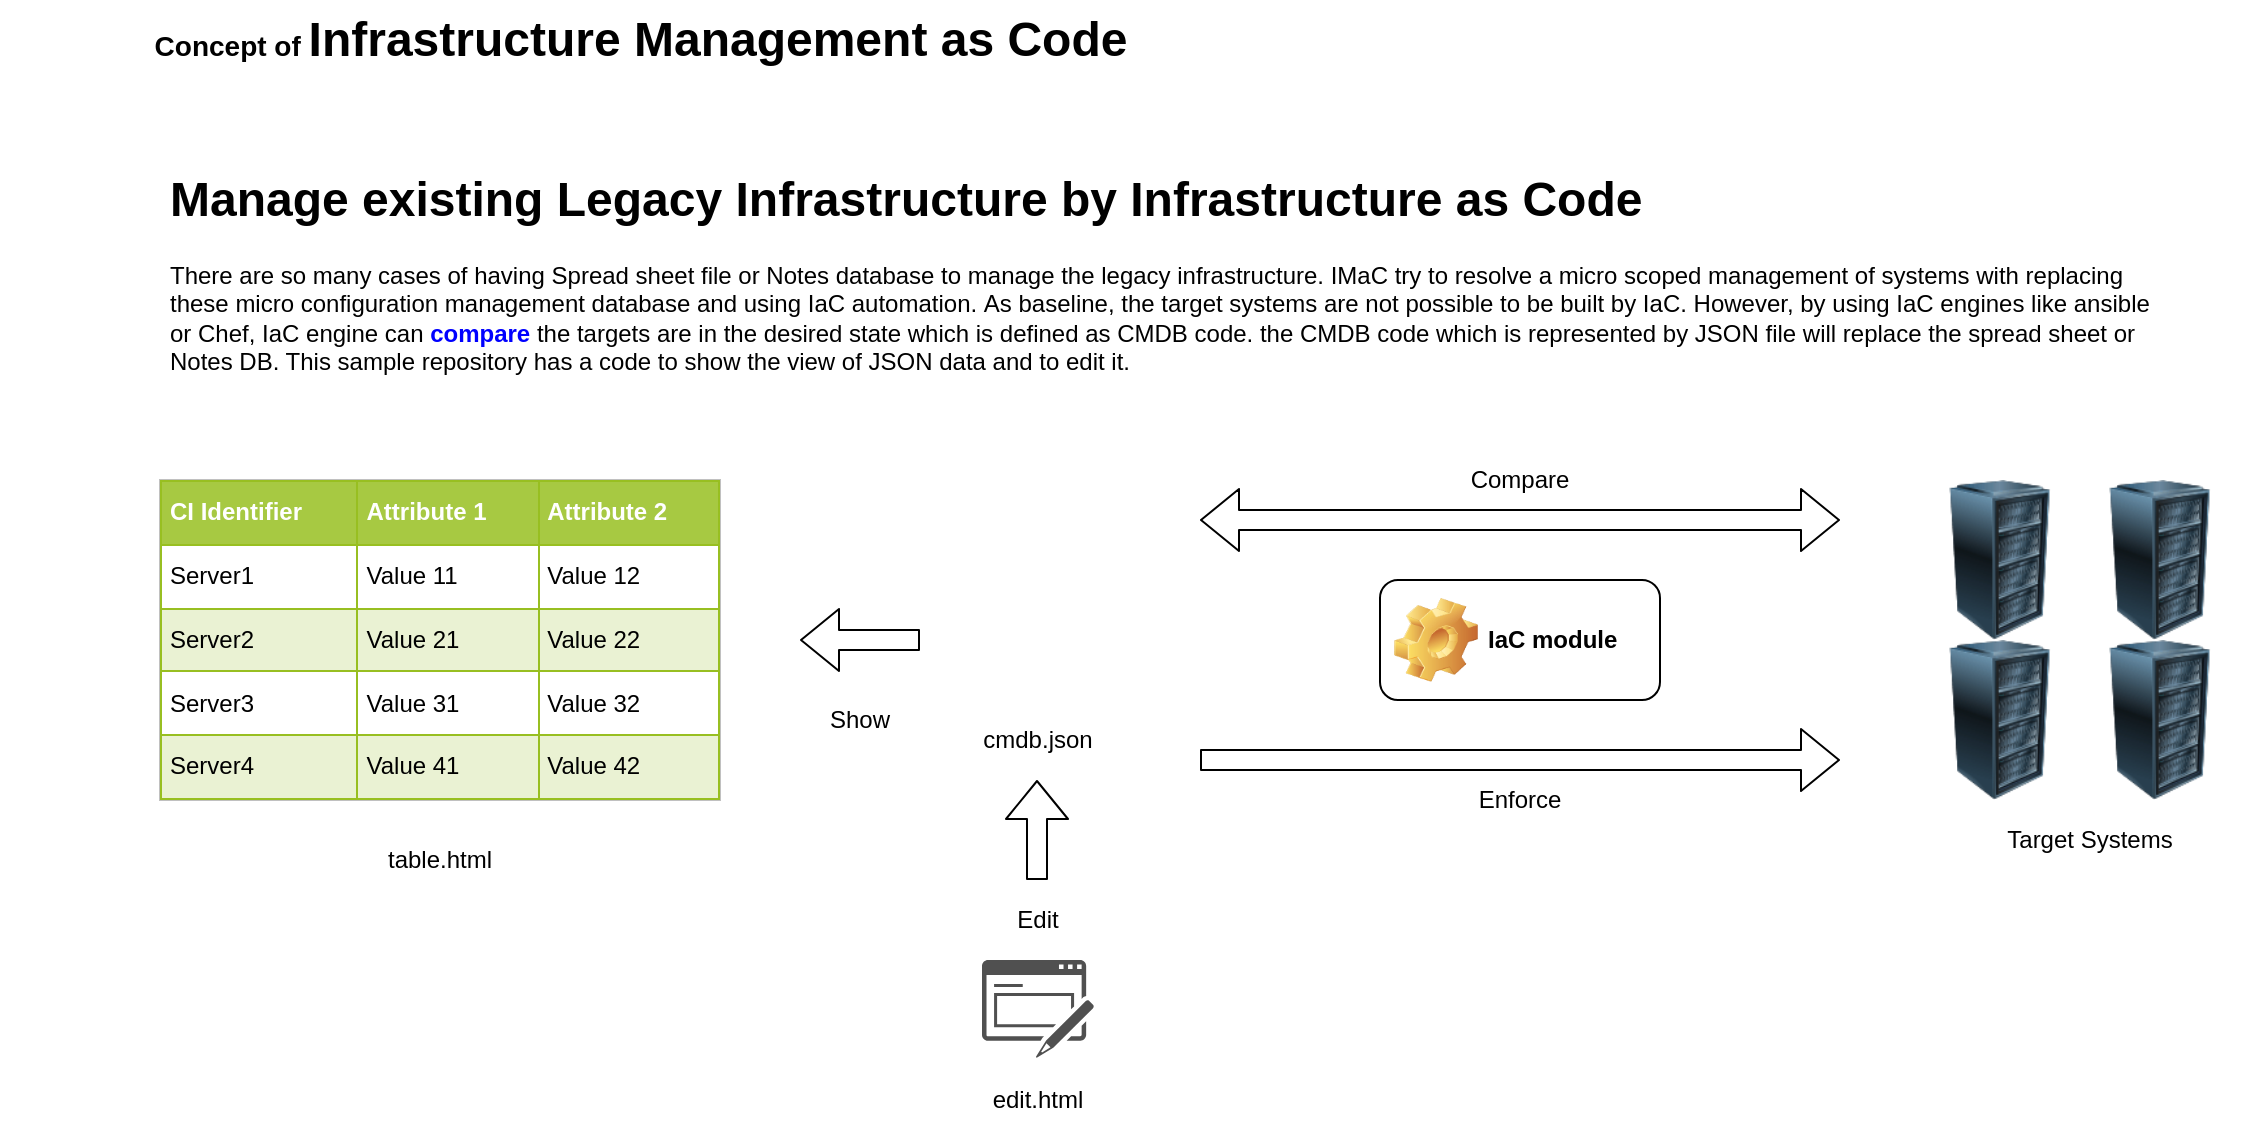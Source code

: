 <mxfile version="13.10.3" type="github">
  <diagram id="Ht1M8jgEwFfnCIfOTk4-" name="Page-1">
    <mxGraphModel dx="1300" dy="694" grid="1" gridSize="10" guides="1" tooltips="1" connect="1" arrows="1" fold="1" page="1" pageScale="1" pageWidth="1169" pageHeight="827" math="0" shadow="0">
      <root>
        <mxCell id="0" />
        <mxCell id="1" parent="0" />
        <mxCell id="vqClPS2iA8SCq8LR30hm-1" value="&lt;font style=&quot;font-size: 14px&quot;&gt;Concept of &lt;/font&gt;Infrastructure Management as Code" style="text;strokeColor=none;fillColor=none;html=1;fontSize=24;fontStyle=1;verticalAlign=middle;align=center;" parent="1" vertex="1">
          <mxGeometry y="200" width="640" height="40" as="geometry" />
        </mxCell>
        <mxCell id="vqClPS2iA8SCq8LR30hm-2" value="" style="image;html=1;labelBackgroundColor=#ffffff;image=img/lib/clip_art/computers/Server_Rack_128x128.png" parent="1" vertex="1">
          <mxGeometry x="960" y="440" width="80" height="80" as="geometry" />
        </mxCell>
        <mxCell id="vqClPS2iA8SCq8LR30hm-3" value="" style="image;html=1;labelBackgroundColor=#ffffff;image=img/lib/clip_art/computers/Server_Rack_128x128.png" parent="1" vertex="1">
          <mxGeometry x="960" y="520" width="80" height="80" as="geometry" />
        </mxCell>
        <mxCell id="vqClPS2iA8SCq8LR30hm-4" value="" style="image;html=1;labelBackgroundColor=#ffffff;image=img/lib/clip_art/computers/Server_Rack_128x128.png" parent="1" vertex="1">
          <mxGeometry x="1040" y="440" width="80" height="80" as="geometry" />
        </mxCell>
        <mxCell id="vqClPS2iA8SCq8LR30hm-5" value="" style="image;html=1;labelBackgroundColor=#ffffff;image=img/lib/clip_art/computers/Server_Rack_128x128.png" parent="1" vertex="1">
          <mxGeometry x="1040" y="520" width="80" height="80" as="geometry" />
        </mxCell>
        <mxCell id="vqClPS2iA8SCq8LR30hm-6" value="IaC module" style="label;whiteSpace=wrap;html=1;image=img/clipart/Gear_128x128.png" parent="1" vertex="1">
          <mxGeometry x="690" y="490" width="140" height="60" as="geometry" />
        </mxCell>
        <mxCell id="vqClPS2iA8SCq8LR30hm-7" value="&lt;table border=&quot;1&quot; width=&quot;100%&quot; cellpadding=&quot;4&quot; style=&quot;width: 100% ; height: 100% ; border-collapse: collapse&quot;&gt;&lt;tbody&gt;&lt;tr style=&quot;background-color: #a7c942 ; color: #ffffff ; border: 1px solid #98bf21&quot;&gt;&lt;th align=&quot;left&quot;&gt;CI Identifier&lt;/th&gt;&lt;th align=&quot;left&quot;&gt;Attribute 1&lt;/th&gt;&lt;th align=&quot;left&quot;&gt;Attribute 2&lt;/th&gt;&lt;/tr&gt;&lt;tr style=&quot;border: 1px solid #98bf21&quot;&gt;&lt;td&gt;Server1&lt;/td&gt;&lt;td&gt;Value 11&lt;/td&gt;&lt;td&gt;Value 12&lt;/td&gt;&lt;/tr&gt;&lt;tr style=&quot;background-color: #eaf2d3 ; border: 1px solid #98bf21&quot;&gt;&lt;td&gt;Server2&lt;/td&gt;&lt;td&gt;Value 21&lt;/td&gt;&lt;td&gt;Value 22&lt;/td&gt;&lt;/tr&gt;&lt;tr style=&quot;border: 1px solid #98bf21&quot;&gt;&lt;td&gt;Server3&lt;/td&gt;&lt;td&gt;Value 31&lt;/td&gt;&lt;td&gt;Value 32&lt;/td&gt;&lt;/tr&gt;&lt;tr style=&quot;background-color: #eaf2d3 ; border: 1px solid #98bf21&quot;&gt;&lt;td&gt;Server4&lt;/td&gt;&lt;td&gt;Value 41&lt;/td&gt;&lt;td&gt;Value 42&lt;/td&gt;&lt;/tr&gt;&lt;/tbody&gt;&lt;/table&gt;" style="text;html=1;strokeColor=#c0c0c0;fillColor=#ffffff;overflow=fill;rounded=0;" parent="1" vertex="1">
          <mxGeometry x="80" y="440" width="280" height="160" as="geometry" />
        </mxCell>
        <mxCell id="vqClPS2iA8SCq8LR30hm-8" value="" style="shape=flexArrow;endArrow=classic;html=1;" parent="1" edge="1">
          <mxGeometry width="50" height="50" relative="1" as="geometry">
            <mxPoint x="600" y="580" as="sourcePoint" />
            <mxPoint x="920" y="580" as="targetPoint" />
          </mxGeometry>
        </mxCell>
        <mxCell id="vqClPS2iA8SCq8LR30hm-9" value="" style="shape=flexArrow;endArrow=classic;startArrow=classic;html=1;" parent="1" edge="1">
          <mxGeometry width="50" height="50" relative="1" as="geometry">
            <mxPoint x="600" y="460" as="sourcePoint" />
            <mxPoint x="920" y="460" as="targetPoint" />
          </mxGeometry>
        </mxCell>
        <mxCell id="vqClPS2iA8SCq8LR30hm-10" value="Compare" style="text;html=1;strokeColor=none;fillColor=none;align=center;verticalAlign=middle;whiteSpace=wrap;rounded=0;" parent="1" vertex="1">
          <mxGeometry x="640" y="430" width="240" height="20" as="geometry" />
        </mxCell>
        <mxCell id="vqClPS2iA8SCq8LR30hm-11" value="Enforce" style="text;html=1;strokeColor=none;fillColor=none;align=center;verticalAlign=middle;whiteSpace=wrap;rounded=0;" parent="1" vertex="1">
          <mxGeometry x="640" y="590" width="240" height="20" as="geometry" />
        </mxCell>
        <mxCell id="vqClPS2iA8SCq8LR30hm-16" value="&lt;h1&gt;Manage existing Legacy Infrastructure by Infrastructure as Code&lt;/h1&gt;There are so many cases of having Spread sheet file or Notes database to manage the legacy infrastructure.&amp;nbsp;&lt;span&gt;IMaC try to resolve a micro scoped management of systems with replacing these micro configuration management database and using IaC automation.&amp;nbsp;&lt;/span&gt;&lt;span&gt;As baseline, the target systems are not possible to be built by IaC. However, by using IaC engines like ansible or Chef, IaC engine can &lt;/span&gt;&lt;b&gt;&lt;font color=&quot;#0000ff&quot;&gt;compare &lt;/font&gt;&lt;/b&gt;&lt;span&gt;the targets are in the desired state which is defined as CMDB code. the CMDB code which is represented by JSON file will replace the spread sheet or Notes DB. This sample repository has a code to show the view of JSON data and to edit it.&lt;br&gt;&lt;/span&gt;" style="text;html=1;strokeColor=none;fillColor=none;spacing=5;spacingTop=-20;whiteSpace=wrap;overflow=hidden;rounded=0;align=left;" parent="1" vertex="1">
          <mxGeometry x="80" y="280" width="1000" height="120" as="geometry" />
        </mxCell>
        <mxCell id="vqClPS2iA8SCq8LR30hm-17" value="" style="shape=image;html=1;verticalAlign=top;verticalLabelPosition=bottom;labelBackgroundColor=#ffffff;imageAspect=0;aspect=fixed;image=https://cdn3.iconfinder.com/data/icons/file-set-volume-1/512/Artboard_9-128.png;align=left;" parent="1" vertex="1">
          <mxGeometry x="480" y="480" width="78" height="78" as="geometry" />
        </mxCell>
        <mxCell id="vqClPS2iA8SCq8LR30hm-18" value="" style="shape=flexArrow;endArrow=classic;html=1;" parent="1" edge="1">
          <mxGeometry width="50" height="50" relative="1" as="geometry">
            <mxPoint x="460" y="520" as="sourcePoint" />
            <mxPoint x="400" y="520" as="targetPoint" />
          </mxGeometry>
        </mxCell>
        <mxCell id="vqClPS2iA8SCq8LR30hm-19" value="Show" style="text;html=1;strokeColor=none;fillColor=none;align=center;verticalAlign=middle;whiteSpace=wrap;rounded=0;" parent="1" vertex="1">
          <mxGeometry x="370" y="550" width="120" height="20" as="geometry" />
        </mxCell>
        <mxCell id="vqClPS2iA8SCq8LR30hm-20" value="" style="shape=flexArrow;endArrow=classic;html=1;" parent="1" edge="1">
          <mxGeometry width="50" height="50" relative="1" as="geometry">
            <mxPoint x="518.5" y="640" as="sourcePoint" />
            <mxPoint x="518.5" y="590" as="targetPoint" />
          </mxGeometry>
        </mxCell>
        <mxCell id="vqClPS2iA8SCq8LR30hm-21" value="Edit" style="text;html=1;strokeColor=none;fillColor=none;align=center;verticalAlign=middle;whiteSpace=wrap;rounded=0;" parent="1" vertex="1">
          <mxGeometry x="459" y="650" width="120" height="20" as="geometry" />
        </mxCell>
        <mxCell id="vqClPS2iA8SCq8LR30hm-62" value="" style="pointerEvents=1;shadow=0;dashed=0;html=1;strokeColor=none;fillColor=#505050;labelPosition=center;verticalLabelPosition=bottom;verticalAlign=top;outlineConnect=0;align=center;shape=mxgraph.office.concepts.form;" parent="1" vertex="1">
          <mxGeometry x="491" y="680" width="56" height="49" as="geometry" />
        </mxCell>
        <mxCell id="PuZBKxbfyslyXMYmaq0k-1" value="table.html" style="text;html=1;strokeColor=none;fillColor=none;align=center;verticalAlign=middle;whiteSpace=wrap;rounded=0;" vertex="1" parent="1">
          <mxGeometry x="160" y="620" width="120" height="20" as="geometry" />
        </mxCell>
        <mxCell id="PuZBKxbfyslyXMYmaq0k-2" value="edit.html" style="text;html=1;strokeColor=none;fillColor=none;align=center;verticalAlign=middle;whiteSpace=wrap;rounded=0;" vertex="1" parent="1">
          <mxGeometry x="459" y="740" width="120" height="20" as="geometry" />
        </mxCell>
        <mxCell id="PuZBKxbfyslyXMYmaq0k-3" value="cmdb.json" style="text;html=1;strokeColor=none;fillColor=none;align=center;verticalAlign=middle;whiteSpace=wrap;rounded=0;" vertex="1" parent="1">
          <mxGeometry x="459" y="560" width="120" height="20" as="geometry" />
        </mxCell>
        <mxCell id="PuZBKxbfyslyXMYmaq0k-4" value="Target Systems" style="text;html=1;strokeColor=none;fillColor=none;align=center;verticalAlign=middle;whiteSpace=wrap;rounded=0;" vertex="1" parent="1">
          <mxGeometry x="980" y="610" width="130" height="20" as="geometry" />
        </mxCell>
      </root>
    </mxGraphModel>
  </diagram>
</mxfile>
